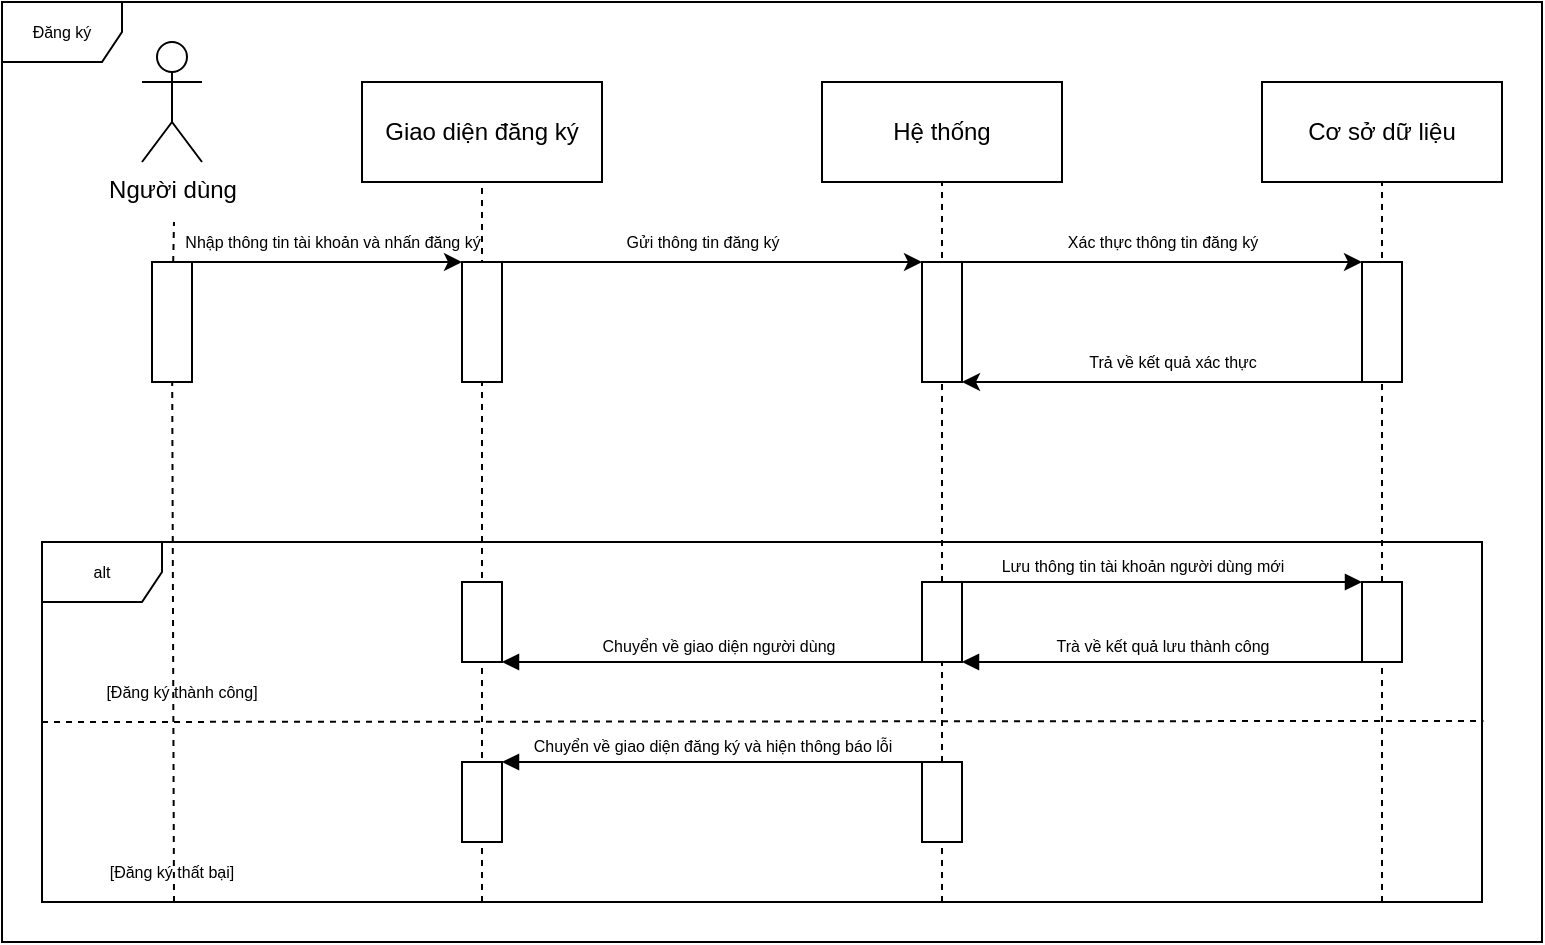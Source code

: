 <mxfile version="20.7.4" type="github">
  <diagram id="xgXi1fHRD1cY16u_y4Mn" name="Page-1">
    <mxGraphModel dx="3183" dy="2391" grid="1" gridSize="10" guides="1" tooltips="1" connect="1" arrows="1" fold="1" page="1" pageScale="1" pageWidth="850" pageHeight="1100" math="0" shadow="0">
      <root>
        <mxCell id="0" />
        <mxCell id="1" parent="0" />
        <mxCell id="lUrtk9dSdLsGrbEVyr8D-2" value="Người dùng" style="shape=umlActor;verticalLabelPosition=bottom;verticalAlign=top;html=1;outlineConnect=0;" vertex="1" parent="1">
          <mxGeometry x="60" y="10" width="30" height="60" as="geometry" />
        </mxCell>
        <mxCell id="lUrtk9dSdLsGrbEVyr8D-21" value="Hệ thống" style="rounded=0;whiteSpace=wrap;html=1;" vertex="1" parent="1">
          <mxGeometry x="400" y="30" width="120" height="50" as="geometry" />
        </mxCell>
        <mxCell id="lUrtk9dSdLsGrbEVyr8D-22" value="Giao diện đăng ký" style="rounded=0;whiteSpace=wrap;html=1;" vertex="1" parent="1">
          <mxGeometry x="170" y="30" width="120" height="50" as="geometry" />
        </mxCell>
        <mxCell id="lUrtk9dSdLsGrbEVyr8D-23" value="Cơ sở dữ liệu" style="rounded=0;whiteSpace=wrap;html=1;" vertex="1" parent="1">
          <mxGeometry x="620" y="30" width="120" height="50" as="geometry" />
        </mxCell>
        <mxCell id="lUrtk9dSdLsGrbEVyr8D-24" value="" style="endArrow=none;dashed=1;html=1;rounded=0;startArrow=none;" edge="1" parent="1" source="lUrtk9dSdLsGrbEVyr8D-27">
          <mxGeometry width="50" height="50" relative="1" as="geometry">
            <mxPoint x="76" y="440" as="sourcePoint" />
            <mxPoint x="76" y="100" as="targetPoint" />
          </mxGeometry>
        </mxCell>
        <mxCell id="lUrtk9dSdLsGrbEVyr8D-26" value="" style="endArrow=none;dashed=1;html=1;rounded=0;entryX=0.5;entryY=1;entryDx=0;entryDy=0;" edge="1" parent="1" target="lUrtk9dSdLsGrbEVyr8D-22">
          <mxGeometry width="50" height="50" relative="1" as="geometry">
            <mxPoint x="230" y="440" as="sourcePoint" />
            <mxPoint x="350" y="160" as="targetPoint" />
          </mxGeometry>
        </mxCell>
        <mxCell id="lUrtk9dSdLsGrbEVyr8D-25" value="" style="rounded=0;whiteSpace=wrap;html=1;" vertex="1" parent="1">
          <mxGeometry x="220" y="120" width="20" height="60" as="geometry" />
        </mxCell>
        <mxCell id="lUrtk9dSdLsGrbEVyr8D-27" value="" style="rounded=0;whiteSpace=wrap;html=1;" vertex="1" parent="1">
          <mxGeometry x="65" y="120" width="20" height="60" as="geometry" />
        </mxCell>
        <mxCell id="lUrtk9dSdLsGrbEVyr8D-28" value="" style="endArrow=none;dashed=1;html=1;rounded=0;" edge="1" parent="1" target="lUrtk9dSdLsGrbEVyr8D-27">
          <mxGeometry width="50" height="50" relative="1" as="geometry">
            <mxPoint x="76" y="440" as="sourcePoint" />
            <mxPoint x="76" y="100" as="targetPoint" />
          </mxGeometry>
        </mxCell>
        <mxCell id="lUrtk9dSdLsGrbEVyr8D-29" value="" style="endArrow=classic;html=1;rounded=0;exitX=1;exitY=0;exitDx=0;exitDy=0;entryX=0;entryY=0;entryDx=0;entryDy=0;" edge="1" parent="1" source="lUrtk9dSdLsGrbEVyr8D-27" target="lUrtk9dSdLsGrbEVyr8D-25">
          <mxGeometry width="50" height="50" relative="1" as="geometry">
            <mxPoint x="300" y="210" as="sourcePoint" />
            <mxPoint x="350" y="160" as="targetPoint" />
          </mxGeometry>
        </mxCell>
        <mxCell id="lUrtk9dSdLsGrbEVyr8D-30" value="Nhập thông tin tài khoản và nhấn đăng ký" style="text;html=1;align=center;verticalAlign=middle;resizable=0;points=[];autosize=1;strokeColor=none;fillColor=none;fontSize=8;" vertex="1" parent="1">
          <mxGeometry x="70" y="100" width="170" height="20" as="geometry" />
        </mxCell>
        <mxCell id="lUrtk9dSdLsGrbEVyr8D-31" value="" style="endArrow=none;dashed=1;html=1;rounded=0;entryX=0.5;entryY=1;entryDx=0;entryDy=0;startArrow=none;" edge="1" parent="1" source="lUrtk9dSdLsGrbEVyr8D-67">
          <mxGeometry width="50" height="50" relative="1" as="geometry">
            <mxPoint x="460" y="320" as="sourcePoint" />
            <mxPoint x="460" y="80" as="targetPoint" />
          </mxGeometry>
        </mxCell>
        <mxCell id="lUrtk9dSdLsGrbEVyr8D-32" value="" style="rounded=0;whiteSpace=wrap;html=1;" vertex="1" parent="1">
          <mxGeometry x="450" y="120" width="20" height="60" as="geometry" />
        </mxCell>
        <mxCell id="lUrtk9dSdLsGrbEVyr8D-35" value="" style="endArrow=none;dashed=1;html=1;rounded=0;entryX=0.5;entryY=1;entryDx=0;entryDy=0;startArrow=none;" edge="1" parent="1" source="lUrtk9dSdLsGrbEVyr8D-71">
          <mxGeometry width="50" height="50" relative="1" as="geometry">
            <mxPoint x="680" y="440" as="sourcePoint" />
            <mxPoint x="680" y="80" as="targetPoint" />
          </mxGeometry>
        </mxCell>
        <mxCell id="lUrtk9dSdLsGrbEVyr8D-36" value="" style="rounded=0;whiteSpace=wrap;html=1;" vertex="1" parent="1">
          <mxGeometry x="670" y="120" width="20" height="60" as="geometry" />
        </mxCell>
        <mxCell id="lUrtk9dSdLsGrbEVyr8D-38" value="" style="endArrow=classic;html=1;rounded=0;fontSize=8;exitX=1;exitY=0;exitDx=0;exitDy=0;entryX=0;entryY=0;entryDx=0;entryDy=0;" edge="1" parent="1" source="lUrtk9dSdLsGrbEVyr8D-25" target="lUrtk9dSdLsGrbEVyr8D-32">
          <mxGeometry width="50" height="50" relative="1" as="geometry">
            <mxPoint x="300" y="210" as="sourcePoint" />
            <mxPoint x="350" y="160" as="targetPoint" />
          </mxGeometry>
        </mxCell>
        <mxCell id="lUrtk9dSdLsGrbEVyr8D-44" value="Gửi thông tin đăng ký" style="text;html=1;align=center;verticalAlign=middle;resizable=0;points=[];autosize=1;strokeColor=none;fillColor=none;fontSize=8;" vertex="1" parent="1">
          <mxGeometry x="290" y="100" width="100" height="20" as="geometry" />
        </mxCell>
        <mxCell id="lUrtk9dSdLsGrbEVyr8D-45" value="" style="endArrow=classic;html=1;rounded=0;fontSize=8;exitX=1;exitY=0;exitDx=0;exitDy=0;entryX=0;entryY=0;entryDx=0;entryDy=0;" edge="1" parent="1" source="lUrtk9dSdLsGrbEVyr8D-32" target="lUrtk9dSdLsGrbEVyr8D-36">
          <mxGeometry width="50" height="50" relative="1" as="geometry">
            <mxPoint x="300" y="210" as="sourcePoint" />
            <mxPoint x="350" y="160" as="targetPoint" />
          </mxGeometry>
        </mxCell>
        <mxCell id="lUrtk9dSdLsGrbEVyr8D-46" value="Xác thực thông tin đăng ký" style="text;html=1;align=center;verticalAlign=middle;resizable=0;points=[];autosize=1;strokeColor=none;fillColor=none;fontSize=8;" vertex="1" parent="1">
          <mxGeometry x="510" y="100" width="120" height="20" as="geometry" />
        </mxCell>
        <mxCell id="lUrtk9dSdLsGrbEVyr8D-47" value="" style="endArrow=classic;html=1;rounded=0;fontSize=8;exitX=0;exitY=1;exitDx=0;exitDy=0;entryX=1;entryY=1;entryDx=0;entryDy=0;" edge="1" parent="1" source="lUrtk9dSdLsGrbEVyr8D-36" target="lUrtk9dSdLsGrbEVyr8D-32">
          <mxGeometry width="50" height="50" relative="1" as="geometry">
            <mxPoint x="300" y="210" as="sourcePoint" />
            <mxPoint x="350" y="160" as="targetPoint" />
          </mxGeometry>
        </mxCell>
        <mxCell id="lUrtk9dSdLsGrbEVyr8D-48" value="Trả về kết quả xác thực" style="text;html=1;align=center;verticalAlign=middle;resizable=0;points=[];autosize=1;strokeColor=none;fillColor=none;fontSize=8;" vertex="1" parent="1">
          <mxGeometry x="520" y="160" width="110" height="20" as="geometry" />
        </mxCell>
        <mxCell id="lUrtk9dSdLsGrbEVyr8D-49" value="alt" style="shape=umlFrame;whiteSpace=wrap;html=1;fontSize=8;" vertex="1" parent="1">
          <mxGeometry x="10" y="260" width="720" height="180" as="geometry" />
        </mxCell>
        <mxCell id="lUrtk9dSdLsGrbEVyr8D-51" value="" style="endArrow=none;dashed=1;html=1;rounded=0;entryX=0.5;entryY=1;entryDx=0;entryDy=0;startArrow=none;" edge="1" parent="1" source="lUrtk9dSdLsGrbEVyr8D-53">
          <mxGeometry width="50" height="50" relative="1" as="geometry">
            <mxPoint x="460" y="440" as="sourcePoint" />
            <mxPoint x="460" y="320.0" as="targetPoint" />
          </mxGeometry>
        </mxCell>
        <mxCell id="lUrtk9dSdLsGrbEVyr8D-52" value="" style="rounded=0;whiteSpace=wrap;html=1;" vertex="1" parent="1">
          <mxGeometry x="220" y="280" width="20" height="40" as="geometry" />
        </mxCell>
        <mxCell id="lUrtk9dSdLsGrbEVyr8D-53" value="" style="rounded=0;whiteSpace=wrap;html=1;" vertex="1" parent="1">
          <mxGeometry x="450" y="370" width="20" height="40" as="geometry" />
        </mxCell>
        <mxCell id="lUrtk9dSdLsGrbEVyr8D-56" value="" style="endArrow=none;dashed=1;html=1;rounded=0;entryX=0.5;entryY=1;entryDx=0;entryDy=0;" edge="1" parent="1" target="lUrtk9dSdLsGrbEVyr8D-53">
          <mxGeometry width="50" height="50" relative="1" as="geometry">
            <mxPoint x="460" y="440" as="sourcePoint" />
            <mxPoint x="460" y="320" as="targetPoint" />
          </mxGeometry>
        </mxCell>
        <mxCell id="lUrtk9dSdLsGrbEVyr8D-57" value="" style="rounded=0;whiteSpace=wrap;html=1;" vertex="1" parent="1">
          <mxGeometry x="220" y="370" width="20" height="40" as="geometry" />
        </mxCell>
        <mxCell id="lUrtk9dSdLsGrbEVyr8D-59" value="Lưu thông tin tài khoản người dùng mới" style="html=1;verticalAlign=bottom;endArrow=block;rounded=0;fontSize=8;exitX=0;exitY=0;exitDx=0;exitDy=0;entryX=0;entryY=0;entryDx=0;entryDy=0;" edge="1" parent="1" target="lUrtk9dSdLsGrbEVyr8D-71">
          <mxGeometry width="80" relative="1" as="geometry">
            <mxPoint x="450" y="280.0" as="sourcePoint" />
            <mxPoint x="360" y="180" as="targetPoint" />
          </mxGeometry>
        </mxCell>
        <mxCell id="lUrtk9dSdLsGrbEVyr8D-61" value="Chuyển về giao diện đăng ký và hiện thông báo lỗi" style="html=1;verticalAlign=bottom;endArrow=block;rounded=0;fontSize=8;exitX=0;exitY=0;exitDx=0;exitDy=0;entryX=1;entryY=0;entryDx=0;entryDy=0;" edge="1" parent="1" source="lUrtk9dSdLsGrbEVyr8D-53" target="lUrtk9dSdLsGrbEVyr8D-57">
          <mxGeometry width="80" relative="1" as="geometry">
            <mxPoint x="280" y="180" as="sourcePoint" />
            <mxPoint x="360" y="180" as="targetPoint" />
          </mxGeometry>
        </mxCell>
        <mxCell id="lUrtk9dSdLsGrbEVyr8D-62" value="" style="endArrow=none;dashed=1;html=1;rounded=0;fontSize=8;entryX=1.001;entryY=0.497;entryDx=0;entryDy=0;entryPerimeter=0;" edge="1" parent="1" target="lUrtk9dSdLsGrbEVyr8D-49">
          <mxGeometry width="50" height="50" relative="1" as="geometry">
            <mxPoint x="10" y="350" as="sourcePoint" />
            <mxPoint x="720" y="360" as="targetPoint" />
          </mxGeometry>
        </mxCell>
        <mxCell id="lUrtk9dSdLsGrbEVyr8D-63" value="[Đăng ký thành công]" style="text;html=1;strokeColor=none;fillColor=none;align=center;verticalAlign=middle;whiteSpace=wrap;rounded=0;fontSize=8;" vertex="1" parent="1">
          <mxGeometry x="30" y="320" width="100" height="30" as="geometry" />
        </mxCell>
        <mxCell id="lUrtk9dSdLsGrbEVyr8D-66" value="Đăng ký" style="shape=umlFrame;whiteSpace=wrap;html=1;fontSize=8;" vertex="1" parent="1">
          <mxGeometry x="-10" y="-10" width="770" height="470" as="geometry" />
        </mxCell>
        <mxCell id="lUrtk9dSdLsGrbEVyr8D-65" value="[Đăng ký thất bại]" style="text;html=1;strokeColor=none;fillColor=none;align=center;verticalAlign=middle;whiteSpace=wrap;rounded=0;fontSize=8;" vertex="1" parent="1">
          <mxGeometry x="25" y="410" width="100" height="30" as="geometry" />
        </mxCell>
        <mxCell id="lUrtk9dSdLsGrbEVyr8D-67" value="" style="rounded=0;whiteSpace=wrap;html=1;" vertex="1" parent="1">
          <mxGeometry x="450" y="280" width="20" height="40" as="geometry" />
        </mxCell>
        <mxCell id="lUrtk9dSdLsGrbEVyr8D-70" value="" style="endArrow=none;dashed=1;html=1;rounded=0;entryX=0.5;entryY=1;entryDx=0;entryDy=0;startArrow=none;" edge="1" parent="1" target="lUrtk9dSdLsGrbEVyr8D-67">
          <mxGeometry width="50" height="50" relative="1" as="geometry">
            <mxPoint x="460" y="320.0" as="sourcePoint" />
            <mxPoint x="460" y="80" as="targetPoint" />
          </mxGeometry>
        </mxCell>
        <mxCell id="lUrtk9dSdLsGrbEVyr8D-71" value="" style="rounded=0;whiteSpace=wrap;html=1;" vertex="1" parent="1">
          <mxGeometry x="670" y="280" width="20" height="40" as="geometry" />
        </mxCell>
        <mxCell id="lUrtk9dSdLsGrbEVyr8D-72" value="" style="endArrow=none;dashed=1;html=1;rounded=0;entryX=0.5;entryY=1;entryDx=0;entryDy=0;" edge="1" parent="1" target="lUrtk9dSdLsGrbEVyr8D-71">
          <mxGeometry width="50" height="50" relative="1" as="geometry">
            <mxPoint x="680" y="440.0" as="sourcePoint" />
            <mxPoint x="680" y="80" as="targetPoint" />
          </mxGeometry>
        </mxCell>
        <mxCell id="lUrtk9dSdLsGrbEVyr8D-73" value="Chuyển về giao diện người dùng" style="html=1;verticalAlign=bottom;endArrow=block;rounded=0;fontSize=8;entryX=1;entryY=1;entryDx=0;entryDy=0;exitX=0.25;exitY=1;exitDx=0;exitDy=0;" edge="1" parent="1" source="lUrtk9dSdLsGrbEVyr8D-67" target="lUrtk9dSdLsGrbEVyr8D-52">
          <mxGeometry width="80" relative="1" as="geometry">
            <mxPoint x="390" y="280" as="sourcePoint" />
            <mxPoint x="470" y="280" as="targetPoint" />
          </mxGeometry>
        </mxCell>
        <mxCell id="lUrtk9dSdLsGrbEVyr8D-74" value="Trà về kết quả lưu thành công" style="html=1;verticalAlign=bottom;endArrow=block;rounded=0;fontSize=8;exitX=0;exitY=1;exitDx=0;exitDy=0;entryX=1;entryY=1;entryDx=0;entryDy=0;" edge="1" parent="1" source="lUrtk9dSdLsGrbEVyr8D-71" target="lUrtk9dSdLsGrbEVyr8D-67">
          <mxGeometry width="80" relative="1" as="geometry">
            <mxPoint x="390" y="280" as="sourcePoint" />
            <mxPoint x="470" y="280" as="targetPoint" />
          </mxGeometry>
        </mxCell>
      </root>
    </mxGraphModel>
  </diagram>
</mxfile>
